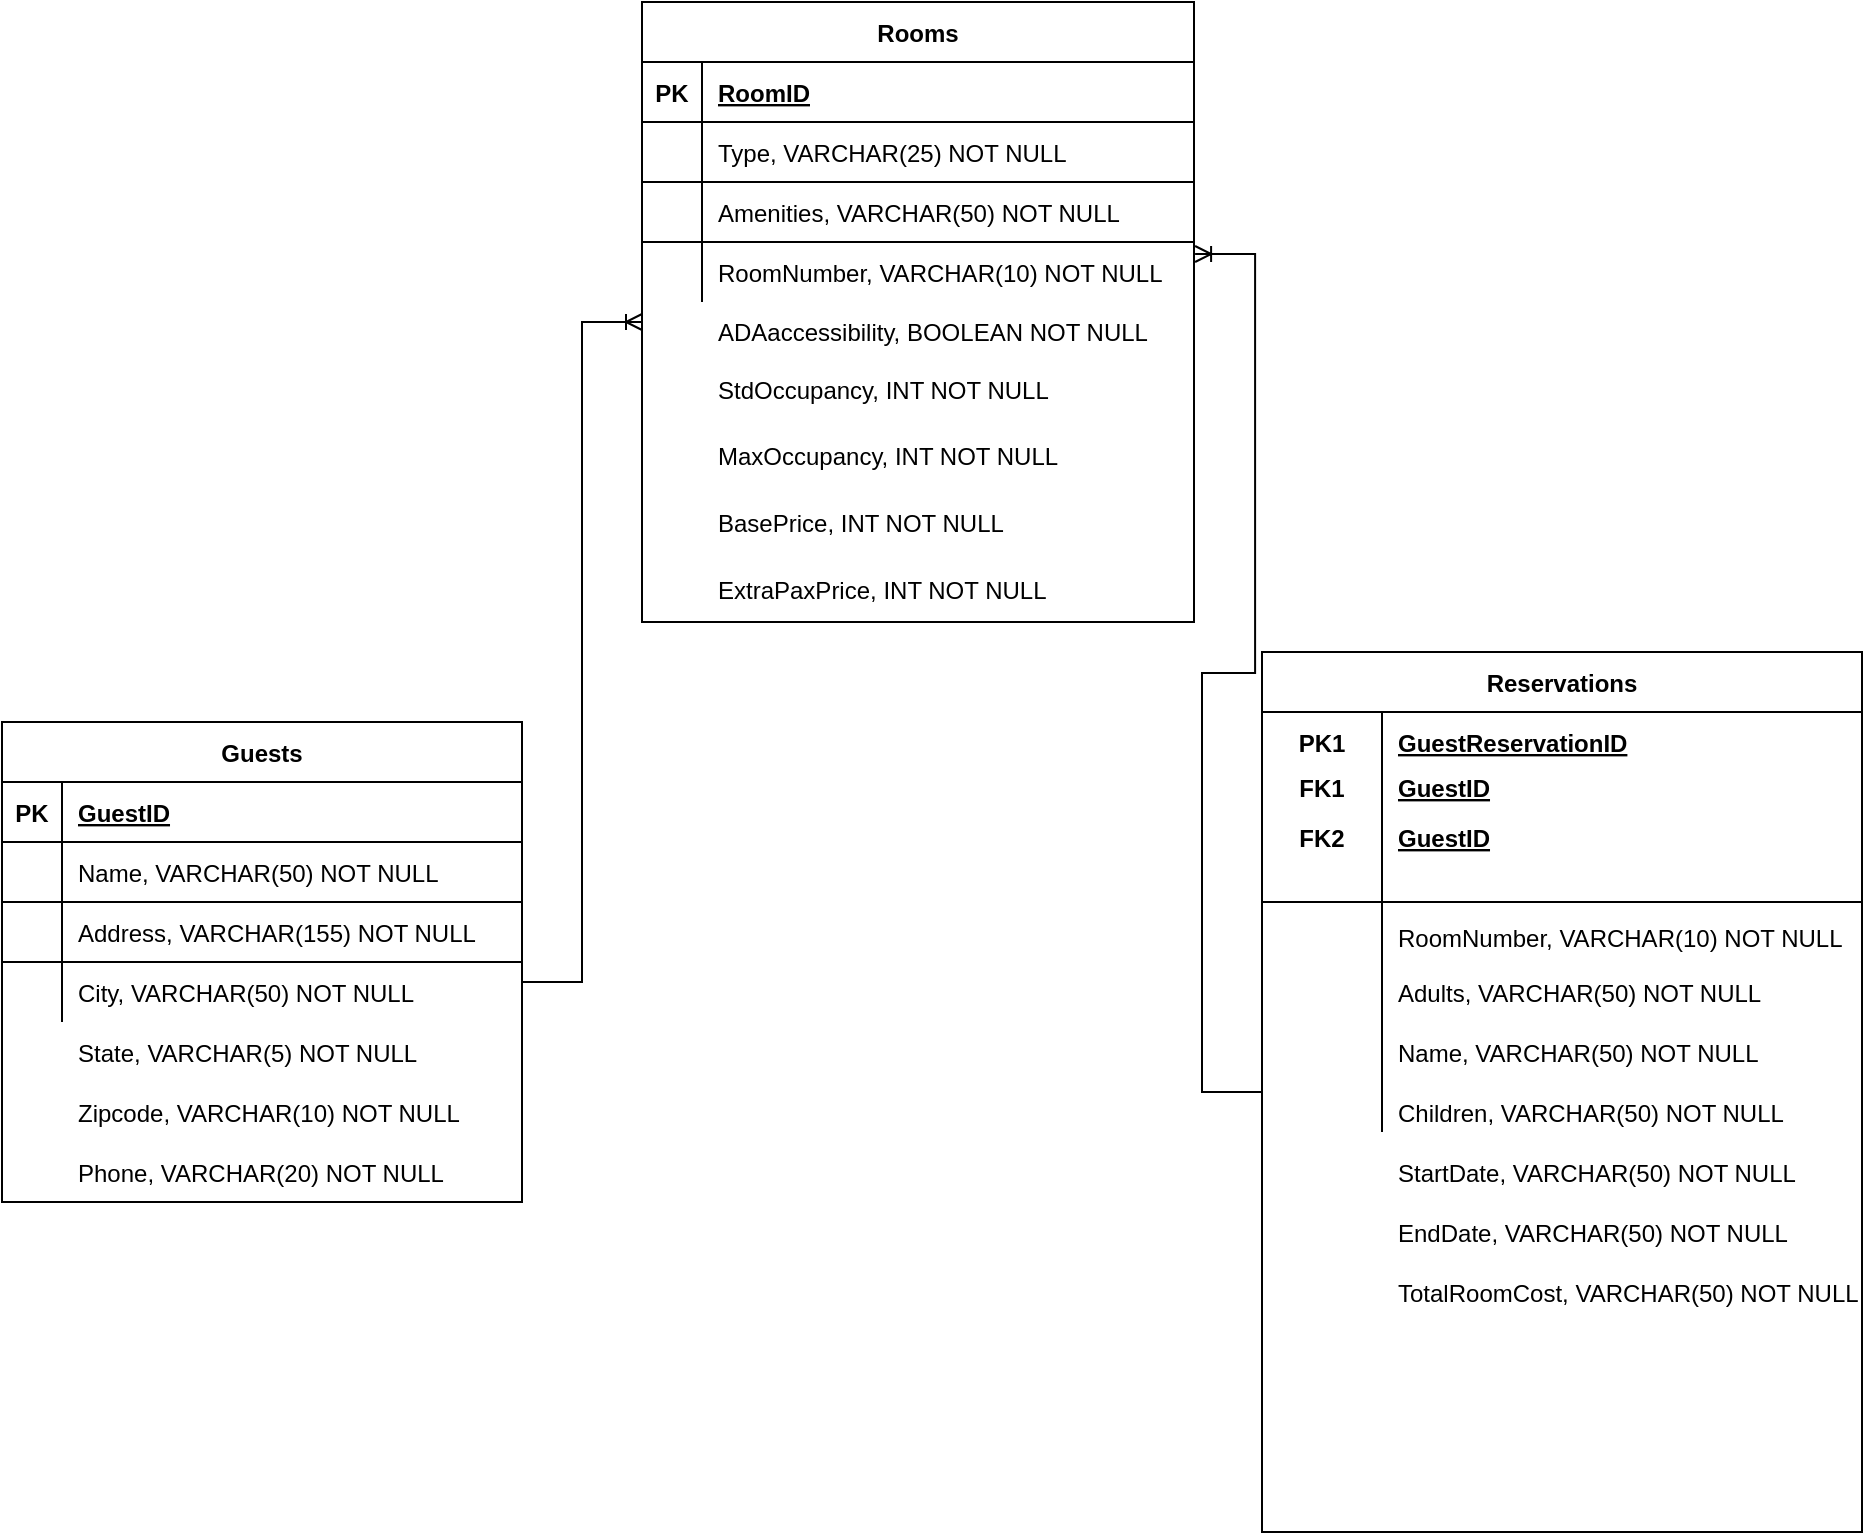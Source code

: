 <mxfile version="20.2.3" type="github">
  <diagram id="_fZjm_xeZrh7O81KkIF5" name="Page-1">
    <mxGraphModel dx="457" dy="760" grid="1" gridSize="10" guides="1" tooltips="1" connect="1" arrows="1" fold="1" page="1" pageScale="1" pageWidth="827" pageHeight="1169" math="0" shadow="0">
      <root>
        <mxCell id="0" />
        <mxCell id="1" parent="0" />
        <mxCell id="0gtU2JPx_UvWD1e1g1Wy-60" value="" style="group" vertex="1" connectable="0" parent="1">
          <mxGeometry x="330" y="60" width="276" height="310" as="geometry" />
        </mxCell>
        <mxCell id="0gtU2JPx_UvWD1e1g1Wy-75" value="" style="group" vertex="1" connectable="0" parent="0gtU2JPx_UvWD1e1g1Wy-60">
          <mxGeometry width="276" height="310" as="geometry" />
        </mxCell>
        <mxCell id="0gtU2JPx_UvWD1e1g1Wy-15" value="Rooms" style="shape=table;startSize=30;container=1;collapsible=1;childLayout=tableLayout;fixedRows=1;rowLines=1;fontStyle=1;align=center;resizeLast=1;" vertex="1" parent="0gtU2JPx_UvWD1e1g1Wy-75">
          <mxGeometry width="276" height="310" as="geometry">
            <mxRectangle x="20" y="470" width="70" height="30" as="alternateBounds" />
          </mxGeometry>
        </mxCell>
        <mxCell id="0gtU2JPx_UvWD1e1g1Wy-16" value="" style="shape=tableRow;horizontal=0;startSize=0;swimlaneHead=0;swimlaneBody=0;fillColor=none;collapsible=0;dropTarget=0;points=[[0,0.5],[1,0.5]];portConstraint=eastwest;top=0;left=0;right=0;bottom=1;" vertex="1" parent="0gtU2JPx_UvWD1e1g1Wy-15">
          <mxGeometry y="30" width="276" height="30" as="geometry" />
        </mxCell>
        <mxCell id="0gtU2JPx_UvWD1e1g1Wy-17" value="PK" style="shape=partialRectangle;connectable=0;fillColor=none;top=0;left=0;bottom=0;right=0;fontStyle=1;overflow=hidden;" vertex="1" parent="0gtU2JPx_UvWD1e1g1Wy-16">
          <mxGeometry width="30" height="30" as="geometry">
            <mxRectangle width="30" height="30" as="alternateBounds" />
          </mxGeometry>
        </mxCell>
        <mxCell id="0gtU2JPx_UvWD1e1g1Wy-18" value="RoomID" style="shape=partialRectangle;connectable=0;fillColor=none;top=0;left=0;bottom=0;right=0;align=left;spacingLeft=6;fontStyle=5;overflow=hidden;" vertex="1" parent="0gtU2JPx_UvWD1e1g1Wy-16">
          <mxGeometry x="30" width="246" height="30" as="geometry">
            <mxRectangle width="246" height="30" as="alternateBounds" />
          </mxGeometry>
        </mxCell>
        <mxCell id="0gtU2JPx_UvWD1e1g1Wy-19" value="" style="shape=tableRow;horizontal=0;startSize=0;swimlaneHead=0;swimlaneBody=0;fillColor=none;collapsible=0;dropTarget=0;points=[[0,0.5],[1,0.5]];portConstraint=eastwest;top=0;left=0;right=0;bottom=0;" vertex="1" parent="0gtU2JPx_UvWD1e1g1Wy-15">
          <mxGeometry y="60" width="276" height="30" as="geometry" />
        </mxCell>
        <mxCell id="0gtU2JPx_UvWD1e1g1Wy-20" value="" style="shape=partialRectangle;connectable=0;fillColor=none;top=0;left=0;bottom=0;right=0;editable=1;overflow=hidden;" vertex="1" parent="0gtU2JPx_UvWD1e1g1Wy-19">
          <mxGeometry width="30" height="30" as="geometry">
            <mxRectangle width="30" height="30" as="alternateBounds" />
          </mxGeometry>
        </mxCell>
        <mxCell id="0gtU2JPx_UvWD1e1g1Wy-21" value="Type, VARCHAR(25) NOT NULL" style="shape=partialRectangle;connectable=0;fillColor=none;top=0;left=0;bottom=0;right=0;align=left;spacingLeft=6;overflow=hidden;" vertex="1" parent="0gtU2JPx_UvWD1e1g1Wy-19">
          <mxGeometry x="30" width="246" height="30" as="geometry">
            <mxRectangle width="246" height="30" as="alternateBounds" />
          </mxGeometry>
        </mxCell>
        <mxCell id="0gtU2JPx_UvWD1e1g1Wy-22" value="" style="shape=tableRow;horizontal=0;startSize=0;swimlaneHead=0;swimlaneBody=0;fillColor=none;collapsible=0;dropTarget=0;points=[[0,0.5],[1,0.5]];portConstraint=eastwest;top=0;left=0;right=0;bottom=0;" vertex="1" parent="0gtU2JPx_UvWD1e1g1Wy-15">
          <mxGeometry y="90" width="276" height="30" as="geometry" />
        </mxCell>
        <mxCell id="0gtU2JPx_UvWD1e1g1Wy-23" value="" style="shape=partialRectangle;connectable=0;fillColor=none;top=0;left=0;bottom=0;right=0;editable=1;overflow=hidden;" vertex="1" parent="0gtU2JPx_UvWD1e1g1Wy-22">
          <mxGeometry width="30" height="30" as="geometry">
            <mxRectangle width="30" height="30" as="alternateBounds" />
          </mxGeometry>
        </mxCell>
        <mxCell id="0gtU2JPx_UvWD1e1g1Wy-24" value="Amenities, VARCHAR(50) NOT NULL" style="shape=partialRectangle;connectable=0;fillColor=none;top=0;left=0;bottom=0;right=0;align=left;spacingLeft=6;overflow=hidden;" vertex="1" parent="0gtU2JPx_UvWD1e1g1Wy-22">
          <mxGeometry x="30" width="246" height="30" as="geometry">
            <mxRectangle width="246" height="30" as="alternateBounds" />
          </mxGeometry>
        </mxCell>
        <mxCell id="0gtU2JPx_UvWD1e1g1Wy-25" value="" style="shape=tableRow;horizontal=0;startSize=0;swimlaneHead=0;swimlaneBody=0;fillColor=none;collapsible=0;dropTarget=0;points=[[0,0.5],[1,0.5]];portConstraint=eastwest;top=0;left=0;right=0;bottom=0;" vertex="1" parent="0gtU2JPx_UvWD1e1g1Wy-15">
          <mxGeometry y="120" width="276" height="30" as="geometry" />
        </mxCell>
        <mxCell id="0gtU2JPx_UvWD1e1g1Wy-26" value="" style="shape=partialRectangle;connectable=0;fillColor=none;top=0;left=0;bottom=0;right=0;editable=1;overflow=hidden;" vertex="1" parent="0gtU2JPx_UvWD1e1g1Wy-25">
          <mxGeometry width="30" height="30" as="geometry">
            <mxRectangle width="30" height="30" as="alternateBounds" />
          </mxGeometry>
        </mxCell>
        <mxCell id="0gtU2JPx_UvWD1e1g1Wy-27" value="RoomNumber, VARCHAR(10) NOT NULL" style="shape=partialRectangle;connectable=0;fillColor=none;top=0;left=0;bottom=0;right=0;align=left;spacingLeft=6;overflow=hidden;" vertex="1" parent="0gtU2JPx_UvWD1e1g1Wy-25">
          <mxGeometry x="30" width="246" height="30" as="geometry">
            <mxRectangle width="246" height="30" as="alternateBounds" />
          </mxGeometry>
        </mxCell>
        <mxCell id="0gtU2JPx_UvWD1e1g1Wy-56" value="StdOccupancy, INT NOT NULL" style="shape=partialRectangle;connectable=0;fillColor=none;top=0;left=0;bottom=0;right=0;align=left;spacingLeft=6;overflow=hidden;" vertex="1" parent="0gtU2JPx_UvWD1e1g1Wy-75">
          <mxGeometry x="30" y="176.667" width="246" height="33.333" as="geometry">
            <mxRectangle width="246" height="30" as="alternateBounds" />
          </mxGeometry>
        </mxCell>
        <mxCell id="0gtU2JPx_UvWD1e1g1Wy-57" value="MaxOccupancy, INT NOT NULL" style="shape=partialRectangle;connectable=0;fillColor=none;top=0;left=0;bottom=0;right=0;align=left;spacingLeft=6;overflow=hidden;" vertex="1" parent="0gtU2JPx_UvWD1e1g1Wy-75">
          <mxGeometry x="30" y="210" width="246" height="33.333" as="geometry">
            <mxRectangle width="246" height="30" as="alternateBounds" />
          </mxGeometry>
        </mxCell>
        <mxCell id="0gtU2JPx_UvWD1e1g1Wy-58" value="BasePrice, INT NOT NULL" style="shape=partialRectangle;connectable=0;fillColor=none;top=0;left=0;bottom=0;right=0;align=left;spacingLeft=6;overflow=hidden;" vertex="1" parent="0gtU2JPx_UvWD1e1g1Wy-75">
          <mxGeometry x="30" y="243.333" width="246" height="33.333" as="geometry">
            <mxRectangle width="246" height="30" as="alternateBounds" />
          </mxGeometry>
        </mxCell>
        <mxCell id="0gtU2JPx_UvWD1e1g1Wy-59" value="ExtraPaxPrice, INT NOT NULL" style="shape=partialRectangle;connectable=0;fillColor=none;top=0;left=0;bottom=0;right=0;align=left;spacingLeft=6;overflow=hidden;" vertex="1" parent="0gtU2JPx_UvWD1e1g1Wy-75">
          <mxGeometry x="30" y="276.667" width="246" height="33.333" as="geometry">
            <mxRectangle width="246" height="30" as="alternateBounds" />
          </mxGeometry>
        </mxCell>
        <mxCell id="0gtU2JPx_UvWD1e1g1Wy-69" value="ADAaccessibility, BOOLEAN NOT NULL" style="shape=partialRectangle;connectable=0;fillColor=none;top=0;left=0;bottom=0;right=0;align=left;spacingLeft=6;overflow=hidden;" vertex="1" parent="0gtU2JPx_UvWD1e1g1Wy-75">
          <mxGeometry x="30" y="147.997" width="246" height="33.333" as="geometry">
            <mxRectangle width="246" height="30" as="alternateBounds" />
          </mxGeometry>
        </mxCell>
        <mxCell id="0gtU2JPx_UvWD1e1g1Wy-61" value="" style="shape=tableRow;horizontal=0;startSize=0;swimlaneHead=0;swimlaneBody=0;fillColor=none;collapsible=0;dropTarget=0;points=[[0,0.5],[1,0.5]];portConstraint=eastwest;top=0;left=0;right=0;bottom=0;" vertex="1" parent="1">
          <mxGeometry x="30" y="570" width="260" height="30" as="geometry" />
        </mxCell>
        <mxCell id="0gtU2JPx_UvWD1e1g1Wy-62" value="" style="shape=partialRectangle;connectable=0;fillColor=none;top=0;left=0;bottom=0;right=0;editable=1;overflow=hidden;" vertex="1" parent="0gtU2JPx_UvWD1e1g1Wy-61">
          <mxGeometry width="30" height="30" as="geometry">
            <mxRectangle width="30" height="30" as="alternateBounds" />
          </mxGeometry>
        </mxCell>
        <mxCell id="0gtU2JPx_UvWD1e1g1Wy-63" value="State, VARCHAR(5) NOT NULL" style="shape=partialRectangle;connectable=0;fillColor=none;top=0;left=0;bottom=0;right=0;align=left;spacingLeft=6;overflow=hidden;" vertex="1" parent="0gtU2JPx_UvWD1e1g1Wy-61">
          <mxGeometry x="10" width="230" height="30" as="geometry">
            <mxRectangle width="230" height="30" as="alternateBounds" />
          </mxGeometry>
        </mxCell>
        <mxCell id="0gtU2JPx_UvWD1e1g1Wy-64" value="" style="shape=tableRow;horizontal=0;startSize=0;swimlaneHead=0;swimlaneBody=0;fillColor=none;collapsible=0;dropTarget=0;points=[[0,0.5],[1,0.5]];portConstraint=eastwest;top=0;left=0;right=0;bottom=0;" vertex="1" parent="1">
          <mxGeometry x="30" y="600" width="260" height="30" as="geometry" />
        </mxCell>
        <mxCell id="0gtU2JPx_UvWD1e1g1Wy-65" value="" style="shape=partialRectangle;connectable=0;fillColor=none;top=0;left=0;bottom=0;right=0;editable=1;overflow=hidden;" vertex="1" parent="0gtU2JPx_UvWD1e1g1Wy-64">
          <mxGeometry width="30" height="30" as="geometry">
            <mxRectangle width="30" height="30" as="alternateBounds" />
          </mxGeometry>
        </mxCell>
        <mxCell id="0gtU2JPx_UvWD1e1g1Wy-66" value="Zipcode, VARCHAR(10) NOT NULL" style="shape=partialRectangle;connectable=0;fillColor=none;top=0;left=0;bottom=0;right=0;align=left;spacingLeft=6;overflow=hidden;" vertex="1" parent="0gtU2JPx_UvWD1e1g1Wy-64">
          <mxGeometry x="10" width="230" height="30" as="geometry">
            <mxRectangle width="230" height="30" as="alternateBounds" />
          </mxGeometry>
        </mxCell>
        <mxCell id="0gtU2JPx_UvWD1e1g1Wy-76" value="" style="group" vertex="1" connectable="0" parent="1">
          <mxGeometry x="10" y="420" width="260" height="240" as="geometry" />
        </mxCell>
        <mxCell id="0gtU2JPx_UvWD1e1g1Wy-1" value="Guests" style="shape=table;startSize=30;container=1;collapsible=1;childLayout=tableLayout;fixedRows=1;rowLines=1;fontStyle=1;align=center;resizeLast=1;" vertex="1" parent="0gtU2JPx_UvWD1e1g1Wy-76">
          <mxGeometry width="260" height="240" as="geometry">
            <mxRectangle x="20" y="470" width="70" height="30" as="alternateBounds" />
          </mxGeometry>
        </mxCell>
        <mxCell id="0gtU2JPx_UvWD1e1g1Wy-2" value="" style="shape=tableRow;horizontal=0;startSize=0;swimlaneHead=0;swimlaneBody=0;fillColor=none;collapsible=0;dropTarget=0;points=[[0,0.5],[1,0.5]];portConstraint=eastwest;top=0;left=0;right=0;bottom=1;" vertex="1" parent="0gtU2JPx_UvWD1e1g1Wy-1">
          <mxGeometry y="30" width="260" height="30" as="geometry" />
        </mxCell>
        <mxCell id="0gtU2JPx_UvWD1e1g1Wy-3" value="PK" style="shape=partialRectangle;connectable=0;fillColor=none;top=0;left=0;bottom=0;right=0;fontStyle=1;overflow=hidden;" vertex="1" parent="0gtU2JPx_UvWD1e1g1Wy-2">
          <mxGeometry width="30" height="30" as="geometry">
            <mxRectangle width="30" height="30" as="alternateBounds" />
          </mxGeometry>
        </mxCell>
        <mxCell id="0gtU2JPx_UvWD1e1g1Wy-4" value="GuestID" style="shape=partialRectangle;connectable=0;fillColor=none;top=0;left=0;bottom=0;right=0;align=left;spacingLeft=6;fontStyle=5;overflow=hidden;" vertex="1" parent="0gtU2JPx_UvWD1e1g1Wy-2">
          <mxGeometry x="30" width="230" height="30" as="geometry">
            <mxRectangle width="230" height="30" as="alternateBounds" />
          </mxGeometry>
        </mxCell>
        <mxCell id="0gtU2JPx_UvWD1e1g1Wy-5" value="" style="shape=tableRow;horizontal=0;startSize=0;swimlaneHead=0;swimlaneBody=0;fillColor=none;collapsible=0;dropTarget=0;points=[[0,0.5],[1,0.5]];portConstraint=eastwest;top=0;left=0;right=0;bottom=0;" vertex="1" parent="0gtU2JPx_UvWD1e1g1Wy-1">
          <mxGeometry y="60" width="260" height="30" as="geometry" />
        </mxCell>
        <mxCell id="0gtU2JPx_UvWD1e1g1Wy-6" value="" style="shape=partialRectangle;connectable=0;fillColor=none;top=0;left=0;bottom=0;right=0;editable=1;overflow=hidden;" vertex="1" parent="0gtU2JPx_UvWD1e1g1Wy-5">
          <mxGeometry width="30" height="30" as="geometry">
            <mxRectangle width="30" height="30" as="alternateBounds" />
          </mxGeometry>
        </mxCell>
        <mxCell id="0gtU2JPx_UvWD1e1g1Wy-7" value="Name, VARCHAR(50) NOT NULL" style="shape=partialRectangle;connectable=0;fillColor=none;top=0;left=0;bottom=0;right=0;align=left;spacingLeft=6;overflow=hidden;" vertex="1" parent="0gtU2JPx_UvWD1e1g1Wy-5">
          <mxGeometry x="30" width="230" height="30" as="geometry">
            <mxRectangle width="230" height="30" as="alternateBounds" />
          </mxGeometry>
        </mxCell>
        <mxCell id="0gtU2JPx_UvWD1e1g1Wy-8" value="" style="shape=tableRow;horizontal=0;startSize=0;swimlaneHead=0;swimlaneBody=0;fillColor=none;collapsible=0;dropTarget=0;points=[[0,0.5],[1,0.5]];portConstraint=eastwest;top=0;left=0;right=0;bottom=0;" vertex="1" parent="0gtU2JPx_UvWD1e1g1Wy-1">
          <mxGeometry y="90" width="260" height="30" as="geometry" />
        </mxCell>
        <mxCell id="0gtU2JPx_UvWD1e1g1Wy-9" value="" style="shape=partialRectangle;connectable=0;fillColor=none;top=0;left=0;bottom=0;right=0;editable=1;overflow=hidden;" vertex="1" parent="0gtU2JPx_UvWD1e1g1Wy-8">
          <mxGeometry width="30" height="30" as="geometry">
            <mxRectangle width="30" height="30" as="alternateBounds" />
          </mxGeometry>
        </mxCell>
        <mxCell id="0gtU2JPx_UvWD1e1g1Wy-10" value="Address, VARCHAR(155) NOT NULL" style="shape=partialRectangle;connectable=0;fillColor=none;top=0;left=0;bottom=0;right=0;align=left;spacingLeft=6;overflow=hidden;" vertex="1" parent="0gtU2JPx_UvWD1e1g1Wy-8">
          <mxGeometry x="30" width="230" height="30" as="geometry">
            <mxRectangle width="230" height="30" as="alternateBounds" />
          </mxGeometry>
        </mxCell>
        <mxCell id="0gtU2JPx_UvWD1e1g1Wy-11" value="" style="shape=tableRow;horizontal=0;startSize=0;swimlaneHead=0;swimlaneBody=0;fillColor=none;collapsible=0;dropTarget=0;points=[[0,0.5],[1,0.5]];portConstraint=eastwest;top=0;left=0;right=0;bottom=0;" vertex="1" parent="0gtU2JPx_UvWD1e1g1Wy-1">
          <mxGeometry y="120" width="260" height="30" as="geometry" />
        </mxCell>
        <mxCell id="0gtU2JPx_UvWD1e1g1Wy-12" value="" style="shape=partialRectangle;connectable=0;fillColor=none;top=0;left=0;bottom=0;right=0;editable=1;overflow=hidden;" vertex="1" parent="0gtU2JPx_UvWD1e1g1Wy-11">
          <mxGeometry width="30" height="30" as="geometry">
            <mxRectangle width="30" height="30" as="alternateBounds" />
          </mxGeometry>
        </mxCell>
        <mxCell id="0gtU2JPx_UvWD1e1g1Wy-13" value="City, VARCHAR(50) NOT NULL" style="shape=partialRectangle;connectable=0;fillColor=none;top=0;left=0;bottom=0;right=0;align=left;spacingLeft=6;overflow=hidden;" vertex="1" parent="0gtU2JPx_UvWD1e1g1Wy-11">
          <mxGeometry x="30" width="230" height="30" as="geometry">
            <mxRectangle width="230" height="30" as="alternateBounds" />
          </mxGeometry>
        </mxCell>
        <mxCell id="0gtU2JPx_UvWD1e1g1Wy-67" value="Phone, VARCHAR(20) NOT NULL" style="shape=partialRectangle;connectable=0;fillColor=none;top=0;left=0;bottom=0;right=0;align=left;spacingLeft=6;overflow=hidden;" vertex="1" parent="0gtU2JPx_UvWD1e1g1Wy-76">
          <mxGeometry x="30" y="210" width="230" height="30" as="geometry">
            <mxRectangle width="230" height="30" as="alternateBounds" />
          </mxGeometry>
        </mxCell>
        <mxCell id="0gtU2JPx_UvWD1e1g1Wy-77" value="" style="edgeStyle=entityRelationEdgeStyle;fontSize=12;html=1;endArrow=ERoneToMany;rounded=0;" edge="1" parent="1">
          <mxGeometry width="100" height="100" relative="1" as="geometry">
            <mxPoint x="270" y="550" as="sourcePoint" />
            <mxPoint x="330" y="220" as="targetPoint" />
          </mxGeometry>
        </mxCell>
        <mxCell id="0gtU2JPx_UvWD1e1g1Wy-78" value="" style="group" vertex="1" connectable="0" parent="1">
          <mxGeometry x="640" y="420" width="300" height="300" as="geometry" />
        </mxCell>
        <mxCell id="0gtU2JPx_UvWD1e1g1Wy-102" value="FK1" style="shape=partialRectangle;connectable=0;fillColor=none;top=0;left=0;bottom=0;right=0;fontStyle=1;overflow=hidden;" vertex="1" parent="0gtU2JPx_UvWD1e1g1Wy-78">
          <mxGeometry width="60" height="65" as="geometry">
            <mxRectangle width="60" height="65" as="alternateBounds" />
          </mxGeometry>
        </mxCell>
        <mxCell id="0gtU2JPx_UvWD1e1g1Wy-101" value="GuestID" style="shape=partialRectangle;connectable=0;fillColor=none;top=0;left=0;bottom=0;right=0;align=left;spacingLeft=6;fontStyle=5;overflow=hidden;" vertex="1" parent="0gtU2JPx_UvWD1e1g1Wy-78">
          <mxGeometry x="60" width="240" height="65" as="geometry">
            <mxRectangle width="240" height="65" as="alternateBounds" />
          </mxGeometry>
        </mxCell>
        <mxCell id="0gtU2JPx_UvWD1e1g1Wy-41" value="Reservations" style="shape=table;startSize=30;container=1;collapsible=1;childLayout=tableLayout;fixedRows=1;rowLines=0;fontStyle=1;align=center;resizeLast=1;" vertex="1" parent="0gtU2JPx_UvWD1e1g1Wy-78">
          <mxGeometry y="-35" width="300" height="440.0" as="geometry" />
        </mxCell>
        <mxCell id="0gtU2JPx_UvWD1e1g1Wy-42" value="" style="shape=tableRow;horizontal=0;startSize=0;swimlaneHead=0;swimlaneBody=0;fillColor=none;collapsible=0;dropTarget=0;points=[[0,0.5],[1,0.5]];portConstraint=eastwest;top=0;left=0;right=0;bottom=0;" vertex="1" parent="0gtU2JPx_UvWD1e1g1Wy-41">
          <mxGeometry y="30" width="300" height="30" as="geometry" />
        </mxCell>
        <mxCell id="0gtU2JPx_UvWD1e1g1Wy-43" value="PK1" style="shape=partialRectangle;connectable=0;fillColor=none;top=0;left=0;bottom=0;right=0;fontStyle=1;overflow=hidden;" vertex="1" parent="0gtU2JPx_UvWD1e1g1Wy-42">
          <mxGeometry width="60" height="30" as="geometry">
            <mxRectangle width="60" height="30" as="alternateBounds" />
          </mxGeometry>
        </mxCell>
        <mxCell id="0gtU2JPx_UvWD1e1g1Wy-44" value="GuestReservationID" style="shape=partialRectangle;connectable=0;fillColor=none;top=0;left=0;bottom=0;right=0;align=left;spacingLeft=6;fontStyle=5;overflow=hidden;" vertex="1" parent="0gtU2JPx_UvWD1e1g1Wy-42">
          <mxGeometry x="60" width="240" height="30" as="geometry">
            <mxRectangle width="240" height="30" as="alternateBounds" />
          </mxGeometry>
        </mxCell>
        <mxCell id="0gtU2JPx_UvWD1e1g1Wy-45" value="" style="shape=tableRow;horizontal=0;startSize=0;swimlaneHead=0;swimlaneBody=0;fillColor=none;collapsible=0;dropTarget=0;points=[[0,0.5],[1,0.5]];portConstraint=eastwest;top=0;left=0;right=0;bottom=1;" vertex="1" parent="0gtU2JPx_UvWD1e1g1Wy-41">
          <mxGeometry y="60" width="300" height="65" as="geometry" />
        </mxCell>
        <mxCell id="0gtU2JPx_UvWD1e1g1Wy-46" value="FK2" style="shape=partialRectangle;connectable=0;fillColor=none;top=0;left=0;bottom=0;right=0;fontStyle=1;overflow=hidden;" vertex="1" parent="0gtU2JPx_UvWD1e1g1Wy-45">
          <mxGeometry width="60" height="65" as="geometry">
            <mxRectangle width="60" height="65" as="alternateBounds" />
          </mxGeometry>
        </mxCell>
        <mxCell id="0gtU2JPx_UvWD1e1g1Wy-47" value="GuestID" style="shape=partialRectangle;connectable=0;fillColor=none;top=0;left=0;bottom=0;right=0;align=left;spacingLeft=6;fontStyle=5;overflow=hidden;" vertex="1" parent="0gtU2JPx_UvWD1e1g1Wy-45">
          <mxGeometry x="60" width="240" height="65" as="geometry">
            <mxRectangle width="240" height="65" as="alternateBounds" />
          </mxGeometry>
        </mxCell>
        <mxCell id="0gtU2JPx_UvWD1e1g1Wy-48" value="" style="shape=tableRow;horizontal=0;startSize=0;swimlaneHead=0;swimlaneBody=0;fillColor=none;collapsible=0;dropTarget=0;points=[[0,0.5],[1,0.5]];portConstraint=eastwest;top=0;left=0;right=0;bottom=0;" vertex="1" parent="0gtU2JPx_UvWD1e1g1Wy-41">
          <mxGeometry y="125" width="300" height="35" as="geometry" />
        </mxCell>
        <mxCell id="0gtU2JPx_UvWD1e1g1Wy-49" value="" style="shape=partialRectangle;connectable=0;fillColor=none;top=0;left=0;bottom=0;right=0;editable=1;overflow=hidden;" vertex="1" parent="0gtU2JPx_UvWD1e1g1Wy-48">
          <mxGeometry width="60" height="35" as="geometry">
            <mxRectangle width="60" height="35" as="alternateBounds" />
          </mxGeometry>
        </mxCell>
        <mxCell id="0gtU2JPx_UvWD1e1g1Wy-50" value="RoomNumber, VARCHAR(10) NOT NULL" style="shape=partialRectangle;connectable=0;fillColor=none;top=0;left=0;bottom=0;right=0;align=left;spacingLeft=6;overflow=hidden;" vertex="1" parent="0gtU2JPx_UvWD1e1g1Wy-48">
          <mxGeometry x="60" width="240" height="35" as="geometry">
            <mxRectangle width="240" height="35" as="alternateBounds" />
          </mxGeometry>
        </mxCell>
        <mxCell id="0gtU2JPx_UvWD1e1g1Wy-51" value="" style="shape=tableRow;horizontal=0;startSize=0;swimlaneHead=0;swimlaneBody=0;fillColor=none;collapsible=0;dropTarget=0;points=[[0,0.5],[1,0.5]];portConstraint=eastwest;top=0;left=0;right=0;bottom=0;" vertex="1" parent="0gtU2JPx_UvWD1e1g1Wy-41">
          <mxGeometry y="160" width="300" height="80" as="geometry" />
        </mxCell>
        <mxCell id="0gtU2JPx_UvWD1e1g1Wy-52" value="" style="shape=partialRectangle;connectable=0;fillColor=none;top=0;left=0;bottom=0;right=0;editable=1;overflow=hidden;" vertex="1" parent="0gtU2JPx_UvWD1e1g1Wy-51">
          <mxGeometry width="60" height="80" as="geometry">
            <mxRectangle width="60" height="80" as="alternateBounds" />
          </mxGeometry>
        </mxCell>
        <mxCell id="0gtU2JPx_UvWD1e1g1Wy-53" value="Name, VARCHAR(50) NOT NULL" style="shape=partialRectangle;connectable=0;fillColor=none;top=0;left=0;bottom=0;right=0;align=left;spacingLeft=6;overflow=hidden;" vertex="1" parent="0gtU2JPx_UvWD1e1g1Wy-51">
          <mxGeometry x="60" width="240" height="80" as="geometry">
            <mxRectangle width="240" height="80" as="alternateBounds" />
          </mxGeometry>
        </mxCell>
        <mxCell id="0gtU2JPx_UvWD1e1g1Wy-70" value="Adults, VARCHAR(50) NOT NULL" style="shape=partialRectangle;connectable=0;fillColor=none;top=0;left=0;bottom=0;right=0;align=left;spacingLeft=6;overflow=hidden;" vertex="1" parent="0gtU2JPx_UvWD1e1g1Wy-78">
          <mxGeometry x="60" y="120" width="240" height="30" as="geometry">
            <mxRectangle width="240" height="30" as="alternateBounds" />
          </mxGeometry>
        </mxCell>
        <mxCell id="0gtU2JPx_UvWD1e1g1Wy-71" value="Children, VARCHAR(50) NOT NULL" style="shape=partialRectangle;connectable=0;fillColor=none;top=0;left=0;bottom=0;right=0;align=left;spacingLeft=6;overflow=hidden;" vertex="1" parent="0gtU2JPx_UvWD1e1g1Wy-78">
          <mxGeometry x="60" y="180" width="240" height="30" as="geometry">
            <mxRectangle width="240" height="30" as="alternateBounds" />
          </mxGeometry>
        </mxCell>
        <mxCell id="0gtU2JPx_UvWD1e1g1Wy-72" value="StartDate, VARCHAR(50) NOT NULL" style="shape=partialRectangle;connectable=0;fillColor=none;top=0;left=0;bottom=0;right=0;align=left;spacingLeft=6;overflow=hidden;" vertex="1" parent="0gtU2JPx_UvWD1e1g1Wy-78">
          <mxGeometry x="60" y="210" width="240" height="30" as="geometry">
            <mxRectangle width="240" height="30" as="alternateBounds" />
          </mxGeometry>
        </mxCell>
        <mxCell id="0gtU2JPx_UvWD1e1g1Wy-73" value="EndDate, VARCHAR(50) NOT NULL" style="shape=partialRectangle;connectable=0;fillColor=none;top=0;left=0;bottom=0;right=0;align=left;spacingLeft=6;overflow=hidden;" vertex="1" parent="0gtU2JPx_UvWD1e1g1Wy-78">
          <mxGeometry x="60" y="240" width="240" height="30" as="geometry">
            <mxRectangle width="240" height="30" as="alternateBounds" />
          </mxGeometry>
        </mxCell>
        <mxCell id="0gtU2JPx_UvWD1e1g1Wy-74" value="TotalRoomCost, VARCHAR(50) NOT NULL" style="shape=partialRectangle;connectable=0;fillColor=none;top=0;left=0;bottom=0;right=0;align=left;spacingLeft=6;overflow=hidden;" vertex="1" parent="0gtU2JPx_UvWD1e1g1Wy-78">
          <mxGeometry x="60" y="270" width="240" height="30" as="geometry">
            <mxRectangle width="240" height="30" as="alternateBounds" />
          </mxGeometry>
        </mxCell>
        <mxCell id="0gtU2JPx_UvWD1e1g1Wy-80" value="" style="edgeStyle=entityRelationEdgeStyle;fontSize=12;html=1;endArrow=ERoneToMany;rounded=0;entryX=1.002;entryY=0.2;entryDx=0;entryDy=0;entryPerimeter=0;" edge="1" parent="1" source="0gtU2JPx_UvWD1e1g1Wy-41" target="0gtU2JPx_UvWD1e1g1Wy-25">
          <mxGeometry width="100" height="100" relative="1" as="geometry">
            <mxPoint x="760" y="420" as="sourcePoint" />
            <mxPoint x="670" y="360" as="targetPoint" />
          </mxGeometry>
        </mxCell>
      </root>
    </mxGraphModel>
  </diagram>
</mxfile>
